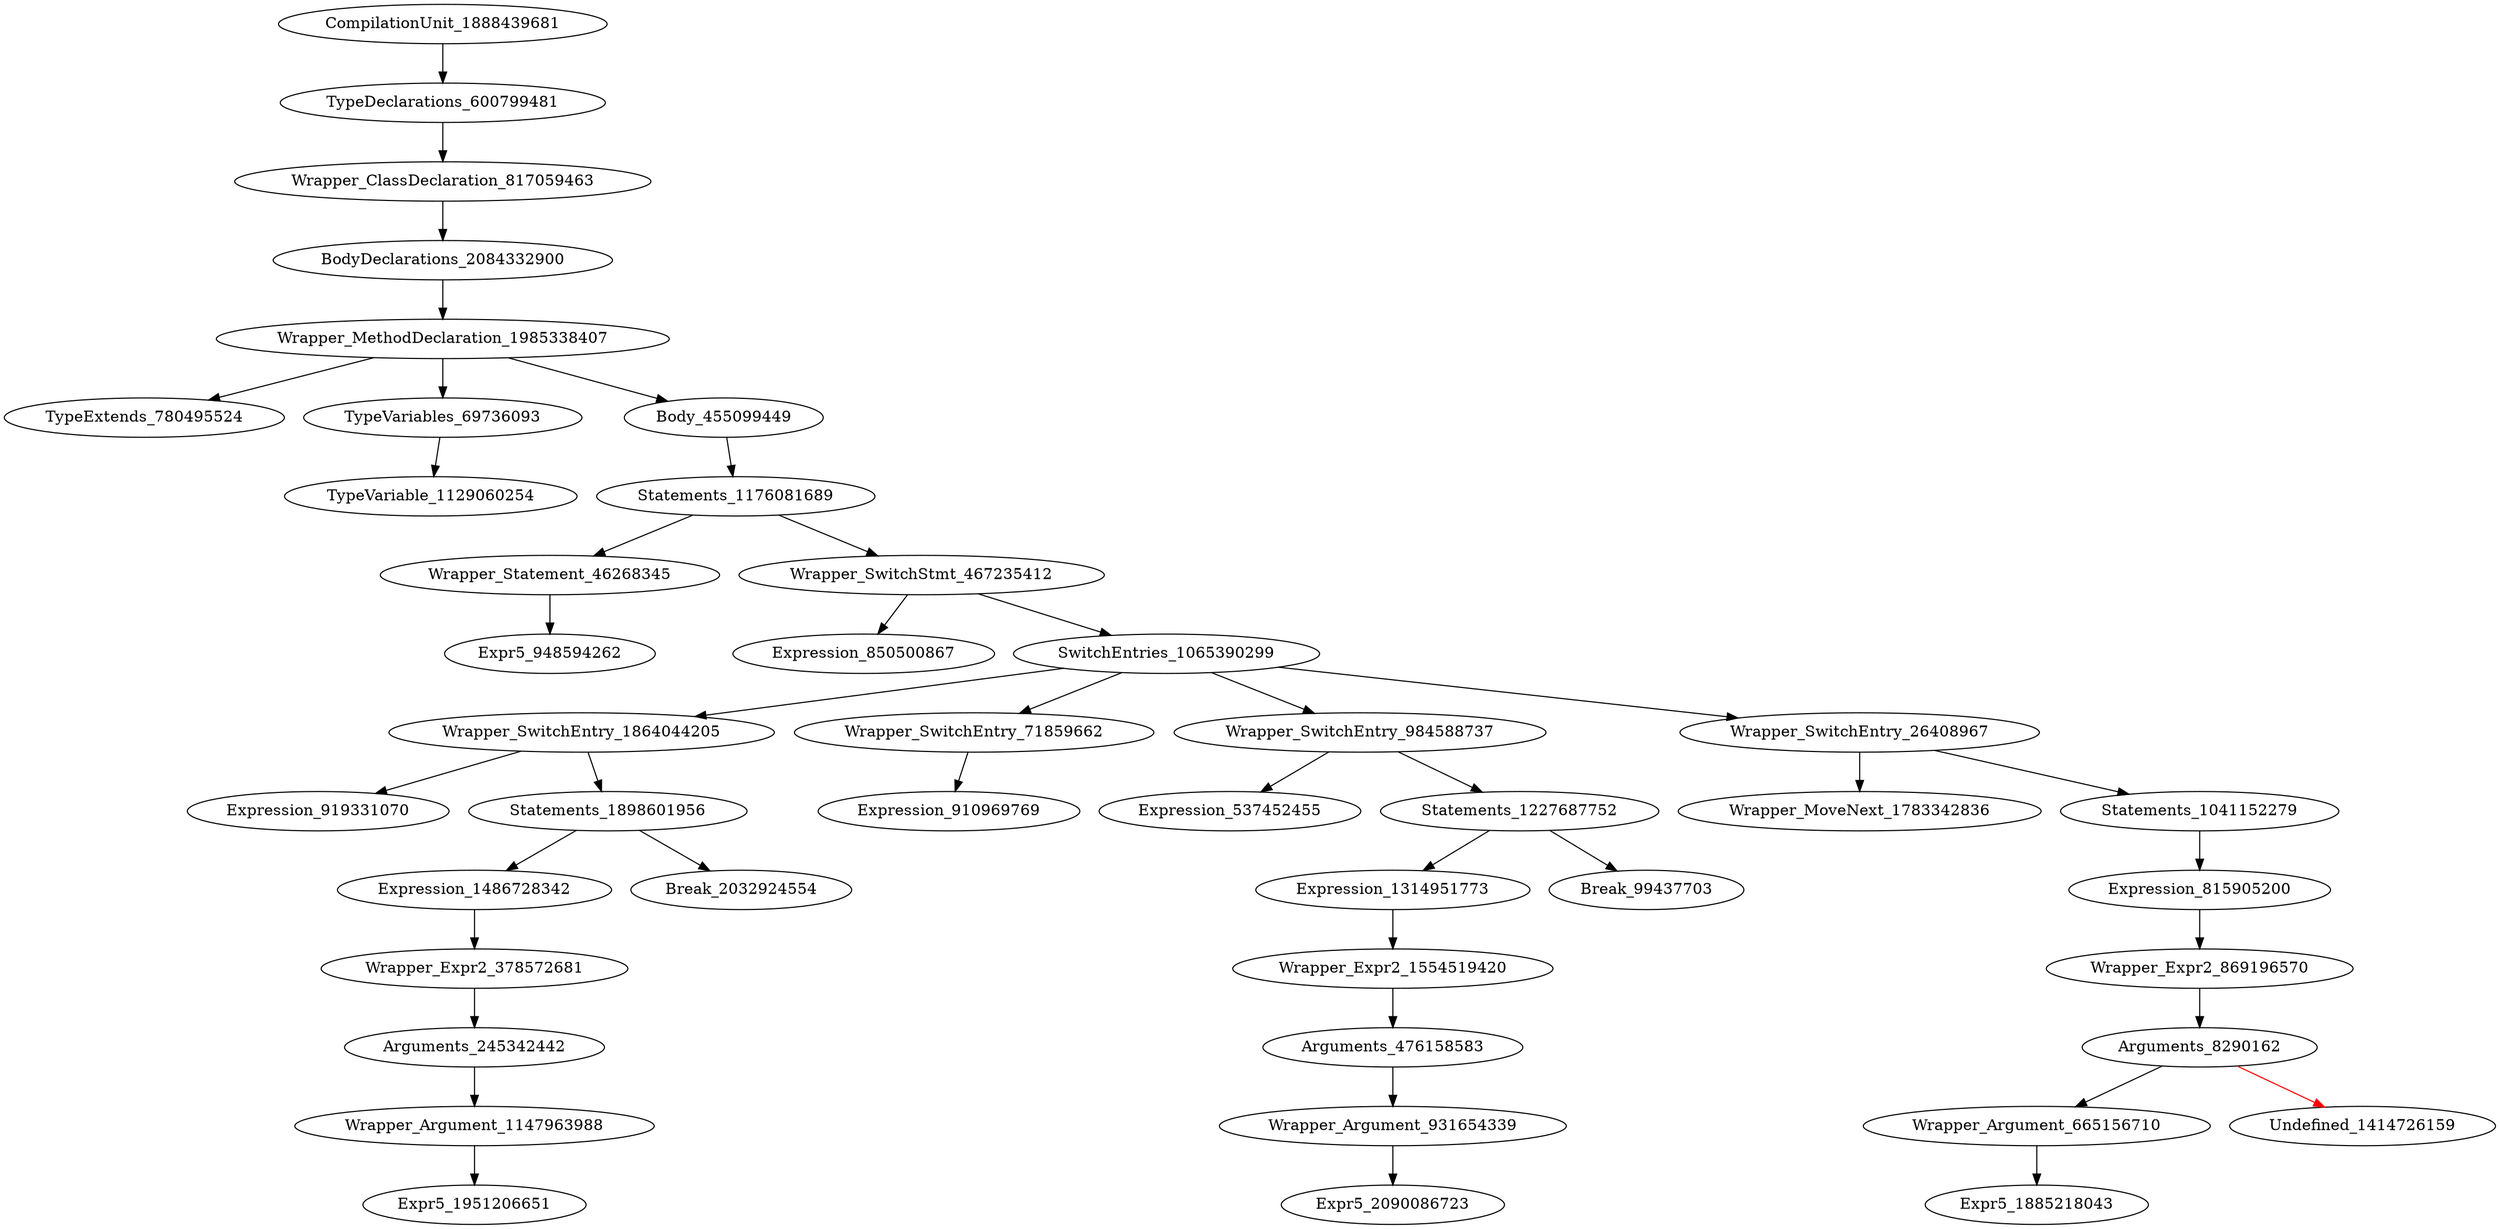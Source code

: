 digraph {
CompilationUnit_1888439681 -> TypeDeclarations_600799481
TypeDeclarations_600799481 -> Wrapper_ClassDeclaration_817059463
Wrapper_ClassDeclaration_817059463 -> BodyDeclarations_2084332900
BodyDeclarations_2084332900 -> Wrapper_MethodDeclaration_1985338407
Wrapper_MethodDeclaration_1985338407 -> TypeExtends_780495524
Wrapper_MethodDeclaration_1985338407 -> TypeVariables_69736093
Wrapper_MethodDeclaration_1985338407 -> Body_455099449
TypeVariables_69736093 -> TypeVariable_1129060254
Body_455099449 -> Statements_1176081689
Statements_1176081689 -> Wrapper_Statement_46268345
Statements_1176081689 -> Wrapper_SwitchStmt_467235412
Wrapper_Statement_46268345 -> Expr5_948594262
Wrapper_SwitchStmt_467235412 -> Expression_850500867
Wrapper_SwitchStmt_467235412 -> SwitchEntries_1065390299
SwitchEntries_1065390299 -> Wrapper_SwitchEntry_1864044205
SwitchEntries_1065390299 -> Wrapper_SwitchEntry_71859662
SwitchEntries_1065390299 -> Wrapper_SwitchEntry_984588737
SwitchEntries_1065390299 -> Wrapper_SwitchEntry_26408967
Wrapper_SwitchEntry_1864044205 -> Expression_919331070
Wrapper_SwitchEntry_1864044205 -> Statements_1898601956
Wrapper_SwitchEntry_71859662 -> Expression_910969769
Wrapper_SwitchEntry_984588737 -> Expression_537452455
Wrapper_SwitchEntry_984588737 -> Statements_1227687752
Wrapper_SwitchEntry_26408967 -> Wrapper_MoveNext_1783342836
Wrapper_SwitchEntry_26408967 -> Statements_1041152279
Statements_1898601956 -> Expression_1486728342
Statements_1898601956 -> Break_2032924554
Statements_1227687752 -> Expression_1314951773
Statements_1227687752 -> Break_99437703
Statements_1041152279 -> Expression_815905200
Expression_1486728342 -> Wrapper_Expr2_378572681
Expression_1314951773 -> Wrapper_Expr2_1554519420
Expression_815905200 -> Wrapper_Expr2_869196570
Wrapper_Expr2_378572681 -> Arguments_245342442
Wrapper_Expr2_1554519420 -> Arguments_476158583
Wrapper_Expr2_869196570 -> Arguments_8290162
Arguments_245342442 -> Wrapper_Argument_1147963988
Arguments_476158583 -> Wrapper_Argument_931654339
Arguments_8290162 -> Wrapper_Argument_665156710
Arguments_8290162 -> Undefined_1414726159 [color = red] 
Wrapper_Argument_1147963988 -> Expr5_1951206651
Wrapper_Argument_931654339 -> Expr5_2090086723
Wrapper_Argument_665156710 -> Expr5_1885218043
}